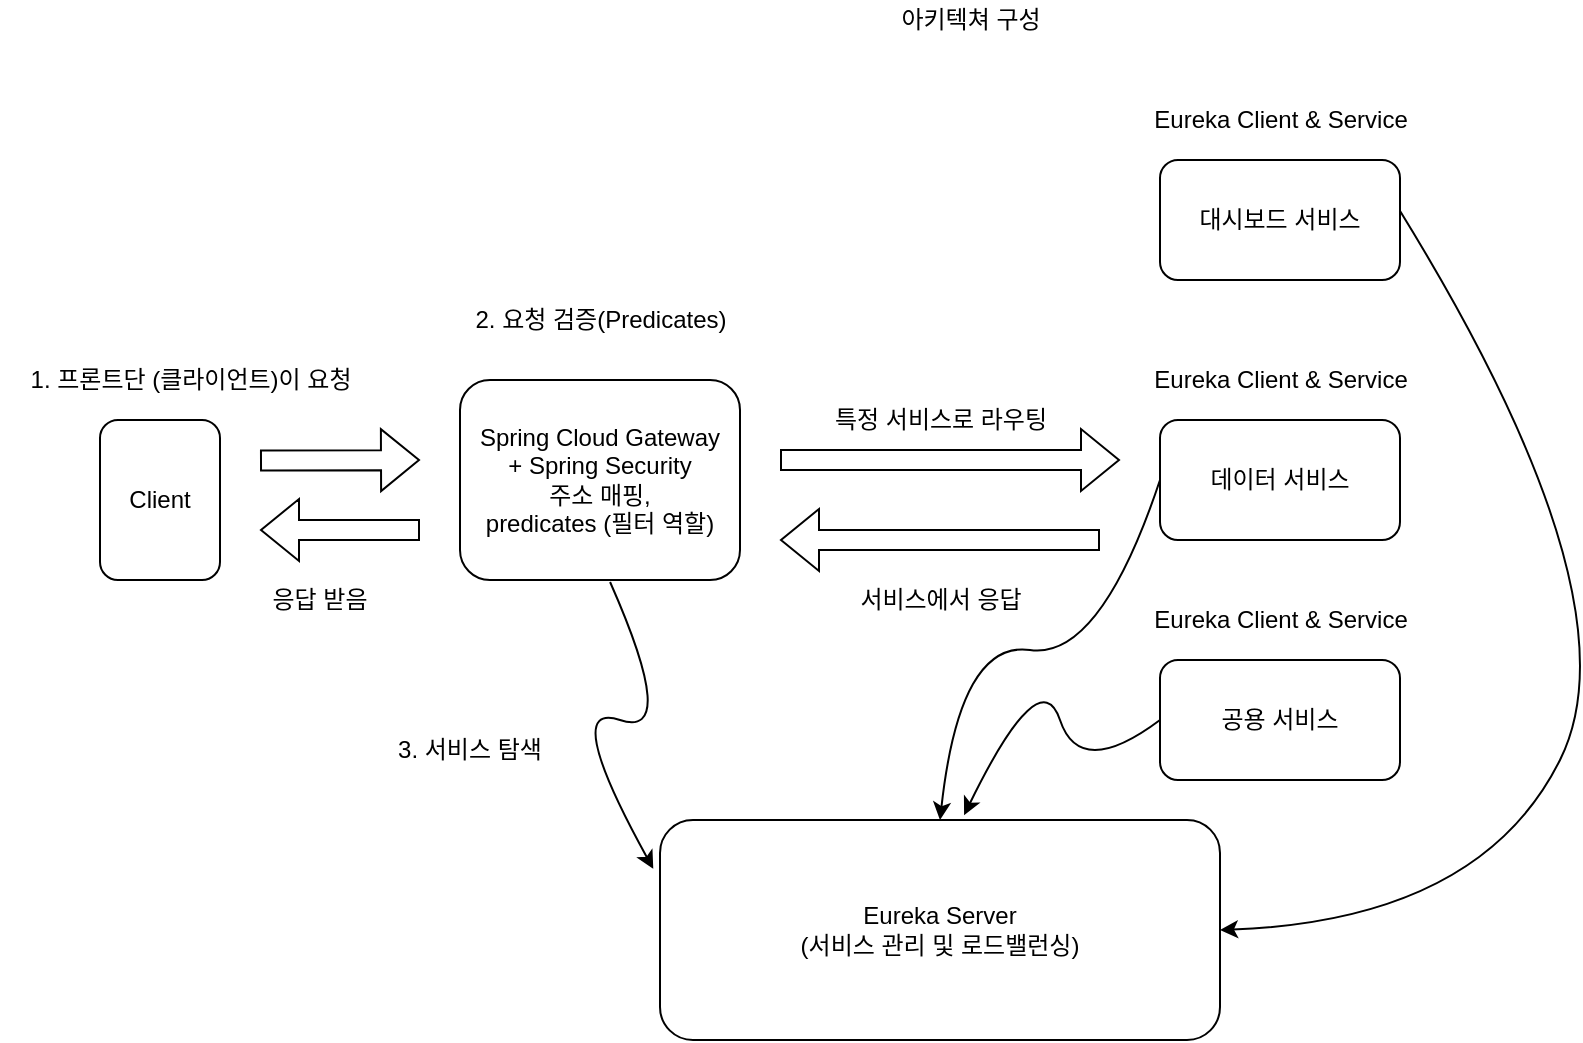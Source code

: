 <mxfile version="16.1.2" type="github">
  <diagram id="prtHgNgQTEPvFCAcTncT" name="Page-1">
    <mxGraphModel dx="2005" dy="641" grid="1" gridSize="10" guides="1" tooltips="1" connect="1" arrows="1" fold="1" page="1" pageScale="1" pageWidth="827" pageHeight="1169" math="0" shadow="0">
      <root>
        <mxCell id="0" />
        <mxCell id="1" parent="0" />
        <mxCell id="Zy5jL_L1PlVuJN2Nwhqh-2" value="아키텍쳐 구성" style="text;html=1;align=center;verticalAlign=middle;resizable=0;points=[];autosize=1;strokeColor=none;fillColor=none;" vertex="1" parent="1">
          <mxGeometry x="370" y="20" width="90" height="20" as="geometry" />
        </mxCell>
        <mxCell id="Zy5jL_L1PlVuJN2Nwhqh-3" value="" style="shape=flexArrow;endArrow=classic;html=1;rounded=0;" edge="1" parent="1">
          <mxGeometry width="50" height="50" relative="1" as="geometry">
            <mxPoint x="60" y="250.29" as="sourcePoint" />
            <mxPoint x="140" y="250.0" as="targetPoint" />
          </mxGeometry>
        </mxCell>
        <mxCell id="Zy5jL_L1PlVuJN2Nwhqh-5" value="Client" style="rounded=1;whiteSpace=wrap;html=1;" vertex="1" parent="1">
          <mxGeometry x="-20" y="230" width="60" height="80" as="geometry" />
        </mxCell>
        <mxCell id="Zy5jL_L1PlVuJN2Nwhqh-6" value="Spring Cloud Gateway&lt;br&gt;+ Spring Security&lt;br&gt;주소 매핑,&lt;br&gt;predicates (필터 역할)" style="rounded=1;whiteSpace=wrap;html=1;" vertex="1" parent="1">
          <mxGeometry x="160" y="210" width="140" height="100" as="geometry" />
        </mxCell>
        <mxCell id="Zy5jL_L1PlVuJN2Nwhqh-8" value="" style="shape=flexArrow;endArrow=classic;html=1;rounded=0;" edge="1" parent="1">
          <mxGeometry width="50" height="50" relative="1" as="geometry">
            <mxPoint x="320" y="250" as="sourcePoint" />
            <mxPoint x="490" y="250" as="targetPoint" />
          </mxGeometry>
        </mxCell>
        <mxCell id="Zy5jL_L1PlVuJN2Nwhqh-9" value="특정 서비스로 라우팅" style="text;html=1;align=center;verticalAlign=middle;resizable=0;points=[];autosize=1;strokeColor=none;fillColor=none;" vertex="1" parent="1">
          <mxGeometry x="335" y="220" width="130" height="20" as="geometry" />
        </mxCell>
        <mxCell id="Zy5jL_L1PlVuJN2Nwhqh-10" value="Eureka Server&lt;br&gt;(서비스 관리 및 로드밸런싱)" style="rounded=1;whiteSpace=wrap;html=1;" vertex="1" parent="1">
          <mxGeometry x="260" y="430" width="280" height="110" as="geometry" />
        </mxCell>
        <mxCell id="Zy5jL_L1PlVuJN2Nwhqh-11" value="1. 프론트단 (클라이언트)이 요청" style="text;html=1;align=center;verticalAlign=middle;resizable=0;points=[];autosize=1;strokeColor=none;fillColor=none;" vertex="1" parent="1">
          <mxGeometry x="-70" y="200" width="190" height="20" as="geometry" />
        </mxCell>
        <mxCell id="Zy5jL_L1PlVuJN2Nwhqh-12" value="2. 요청 검증(Predicates)" style="text;html=1;align=center;verticalAlign=middle;resizable=0;points=[];autosize=1;strokeColor=none;fillColor=none;" vertex="1" parent="1">
          <mxGeometry x="160" y="170" width="140" height="20" as="geometry" />
        </mxCell>
        <mxCell id="Zy5jL_L1PlVuJN2Nwhqh-13" value="" style="curved=1;endArrow=classic;html=1;rounded=0;entryX=-0.012;entryY=0.222;entryDx=0;entryDy=0;entryPerimeter=0;exitX=0.536;exitY=1.01;exitDx=0;exitDy=0;exitPerimeter=0;" edge="1" parent="1" source="Zy5jL_L1PlVuJN2Nwhqh-6" target="Zy5jL_L1PlVuJN2Nwhqh-10">
          <mxGeometry width="50" height="50" relative="1" as="geometry">
            <mxPoint x="10" y="300" as="sourcePoint" />
            <mxPoint x="120" y="420" as="targetPoint" />
            <Array as="points">
              <mxPoint x="270" y="390" />
              <mxPoint x="210" y="370" />
            </Array>
          </mxGeometry>
        </mxCell>
        <mxCell id="Zy5jL_L1PlVuJN2Nwhqh-14" value="3. 서비스 탐색" style="text;html=1;strokeColor=none;fillColor=none;align=center;verticalAlign=middle;whiteSpace=wrap;rounded=0;" vertex="1" parent="1">
          <mxGeometry x="110" y="380" width="110" height="30" as="geometry" />
        </mxCell>
        <mxCell id="Zy5jL_L1PlVuJN2Nwhqh-15" value="대시보드 서비스" style="rounded=1;whiteSpace=wrap;html=1;" vertex="1" parent="1">
          <mxGeometry x="510" y="100" width="120" height="60" as="geometry" />
        </mxCell>
        <mxCell id="Zy5jL_L1PlVuJN2Nwhqh-16" value="데이터 서비스" style="rounded=1;whiteSpace=wrap;html=1;" vertex="1" parent="1">
          <mxGeometry x="510" y="230" width="120" height="60" as="geometry" />
        </mxCell>
        <mxCell id="Zy5jL_L1PlVuJN2Nwhqh-17" value="공용 서비스" style="rounded=1;whiteSpace=wrap;html=1;" vertex="1" parent="1">
          <mxGeometry x="510" y="350" width="120" height="60" as="geometry" />
        </mxCell>
        <mxCell id="Zy5jL_L1PlVuJN2Nwhqh-18" value="" style="curved=1;endArrow=classic;html=1;rounded=0;exitX=0;exitY=0.5;exitDx=0;exitDy=0;entryX=0.543;entryY=-0.022;entryDx=0;entryDy=0;entryPerimeter=0;" edge="1" parent="1" source="Zy5jL_L1PlVuJN2Nwhqh-17" target="Zy5jL_L1PlVuJN2Nwhqh-10">
          <mxGeometry width="50" height="50" relative="1" as="geometry">
            <mxPoint x="490" y="400" as="sourcePoint" />
            <mxPoint x="540" y="350" as="targetPoint" />
            <Array as="points">
              <mxPoint x="470" y="410" />
              <mxPoint x="450" y="350" />
            </Array>
          </mxGeometry>
        </mxCell>
        <mxCell id="Zy5jL_L1PlVuJN2Nwhqh-20" value="Eureka Client &amp;amp; Service" style="text;html=1;align=center;verticalAlign=middle;resizable=0;points=[];autosize=1;strokeColor=none;fillColor=none;" vertex="1" parent="1">
          <mxGeometry x="500" y="320" width="140" height="20" as="geometry" />
        </mxCell>
        <mxCell id="Zy5jL_L1PlVuJN2Nwhqh-21" value="Eureka Client &amp;amp; Service" style="text;html=1;align=center;verticalAlign=middle;resizable=0;points=[];autosize=1;strokeColor=none;fillColor=none;" vertex="1" parent="1">
          <mxGeometry x="500" y="200" width="140" height="20" as="geometry" />
        </mxCell>
        <mxCell id="Zy5jL_L1PlVuJN2Nwhqh-22" value="Eureka Client &amp;amp; Service" style="text;html=1;align=center;verticalAlign=middle;resizable=0;points=[];autosize=1;strokeColor=none;fillColor=none;" vertex="1" parent="1">
          <mxGeometry x="500" y="70" width="140" height="20" as="geometry" />
        </mxCell>
        <mxCell id="Zy5jL_L1PlVuJN2Nwhqh-27" value="" style="curved=1;endArrow=classic;html=1;rounded=0;entryX=0.5;entryY=0;entryDx=0;entryDy=0;exitX=0;exitY=0.5;exitDx=0;exitDy=0;" edge="1" parent="1" source="Zy5jL_L1PlVuJN2Nwhqh-16" target="Zy5jL_L1PlVuJN2Nwhqh-10">
          <mxGeometry width="50" height="50" relative="1" as="geometry">
            <mxPoint x="350" y="390" as="sourcePoint" />
            <mxPoint x="400" y="340" as="targetPoint" />
            <Array as="points">
              <mxPoint x="480" y="350" />
              <mxPoint x="410" y="340" />
            </Array>
          </mxGeometry>
        </mxCell>
        <mxCell id="Zy5jL_L1PlVuJN2Nwhqh-28" value="" style="curved=1;endArrow=classic;html=1;rounded=0;entryX=1;entryY=0.5;entryDx=0;entryDy=0;exitX=0.999;exitY=0.421;exitDx=0;exitDy=0;exitPerimeter=0;" edge="1" parent="1" source="Zy5jL_L1PlVuJN2Nwhqh-15" target="Zy5jL_L1PlVuJN2Nwhqh-10">
          <mxGeometry width="50" height="50" relative="1" as="geometry">
            <mxPoint x="690" y="460" as="sourcePoint" />
            <mxPoint x="700" y="350" as="targetPoint" />
            <Array as="points">
              <mxPoint x="750" y="320" />
              <mxPoint x="670" y="480" />
            </Array>
          </mxGeometry>
        </mxCell>
        <mxCell id="Zy5jL_L1PlVuJN2Nwhqh-29" value="" style="shape=flexArrow;endArrow=classic;html=1;rounded=0;" edge="1" parent="1">
          <mxGeometry width="50" height="50" relative="1" as="geometry">
            <mxPoint x="480" y="290" as="sourcePoint" />
            <mxPoint x="320" y="290" as="targetPoint" />
          </mxGeometry>
        </mxCell>
        <mxCell id="Zy5jL_L1PlVuJN2Nwhqh-30" value="서비스에서 응답" style="text;html=1;align=center;verticalAlign=middle;resizable=0;points=[];autosize=1;strokeColor=none;fillColor=none;" vertex="1" parent="1">
          <mxGeometry x="350" y="310" width="100" height="20" as="geometry" />
        </mxCell>
        <mxCell id="Zy5jL_L1PlVuJN2Nwhqh-31" value="응답 받음" style="text;html=1;strokeColor=none;fillColor=none;align=center;verticalAlign=middle;whiteSpace=wrap;rounded=0;" vertex="1" parent="1">
          <mxGeometry x="60" y="305" width="60" height="30" as="geometry" />
        </mxCell>
        <mxCell id="Zy5jL_L1PlVuJN2Nwhqh-32" value="" style="shape=flexArrow;endArrow=classic;html=1;rounded=0;" edge="1" parent="1">
          <mxGeometry width="50" height="50" relative="1" as="geometry">
            <mxPoint x="140" y="285" as="sourcePoint" />
            <mxPoint x="60" y="285" as="targetPoint" />
          </mxGeometry>
        </mxCell>
      </root>
    </mxGraphModel>
  </diagram>
</mxfile>
